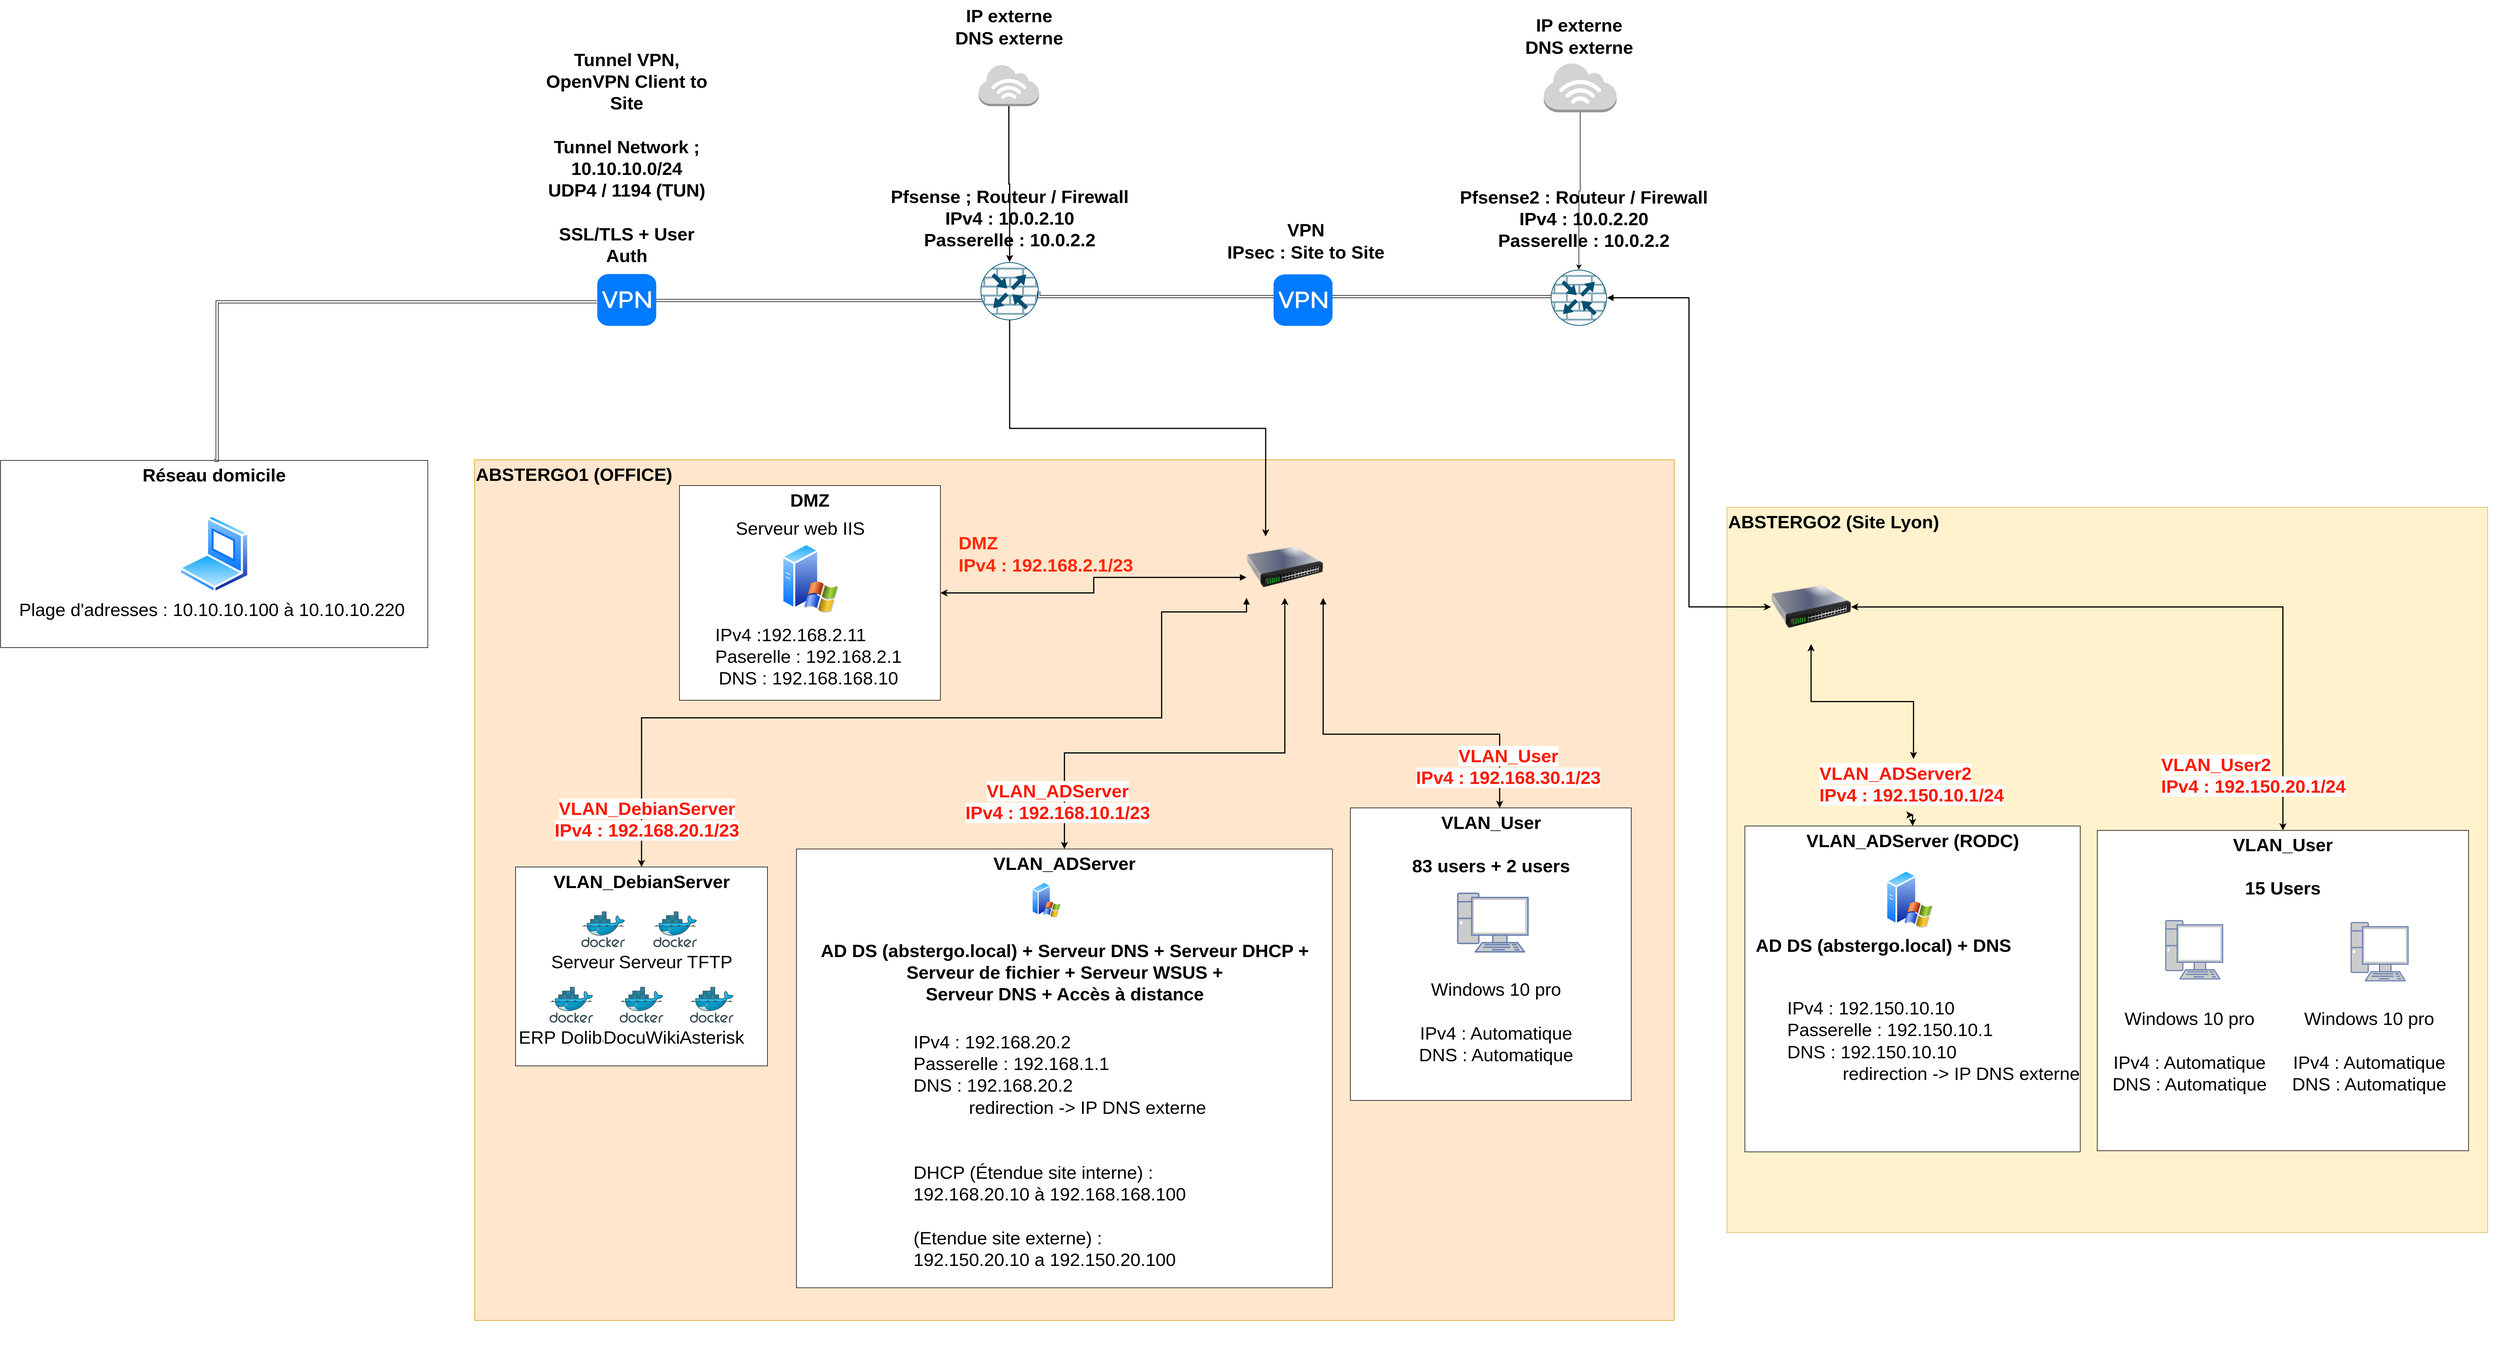 <mxfile version="22.1.11" type="github">
  <diagram name="Page-1" id="MvZi6WjR5LI27vXb7WO2">
    <mxGraphModel dx="7261" dy="3762" grid="1" gridSize="10" guides="1" tooltips="1" connect="1" arrows="1" fold="1" page="1" pageScale="1" pageWidth="827" pageHeight="1169" math="0" shadow="0">
      <root>
        <mxCell id="0" />
        <mxCell id="1" parent="0" />
        <mxCell id="mZaBF571lBJjx8OvWB_--7" value="&lt;font style=&quot;font-size: 31px;&quot;&gt;&lt;b style=&quot;font-size: 31px;&quot;&gt;ABSTERGO1 (OFFICE)&lt;/b&gt;&lt;/font&gt;" style="rounded=0;whiteSpace=wrap;html=1;verticalAlign=top;fillColor=#ffe6cc;strokeColor=#d79b00;align=left;fontSize=31;" parent="1" vertex="1">
          <mxGeometry x="-1000" y="349" width="2050" height="1471" as="geometry" />
        </mxCell>
        <mxCell id="mZaBF571lBJjx8OvWB_--21" style="edgeStyle=orthogonalEdgeStyle;rounded=0;orthogonalLoop=1;jettySize=auto;html=1;entryX=0.5;entryY=0;entryDx=0;entryDy=0;entryPerimeter=0;fontSize=31;strokeWidth=2;" parent="1" source="er851UC71g-c0nVrdtV7-3" target="er851UC71g-c0nVrdtV7-1" edge="1">
          <mxGeometry relative="1" as="geometry">
            <Array as="points" />
          </mxGeometry>
        </mxCell>
        <mxCell id="6ZlObFO1UDX342JjieMF-1" value="" style="group;fontSize=31;" parent="1" vertex="1" connectable="0">
          <mxGeometry x="-1810" y="350" width="730" height="320" as="geometry" />
        </mxCell>
        <mxCell id="mZaBF571lBJjx8OvWB_--22" value="&lt;font style=&quot;font-size: 31px;&quot;&gt;&lt;b style=&quot;font-size: 31px;&quot;&gt;Réseau domicile&lt;/b&gt;&lt;/font&gt;" style="rounded=0;whiteSpace=wrap;html=1;verticalAlign=top;fontSize=31;" parent="6ZlObFO1UDX342JjieMF-1" vertex="1">
          <mxGeometry width="730" height="320" as="geometry" />
        </mxCell>
        <mxCell id="mZaBF571lBJjx8OvWB_--23" value="Plage d&#39;adresses : &lt;font style=&quot;font-size: 31px;&quot;&gt;10.10.10.100 à 10.10.10.220&lt;/font&gt;&amp;nbsp;" style="image;aspect=fixed;perimeter=ellipsePerimeter;html=1;align=center;shadow=0;dashed=0;spacingTop=3;image=img/lib/active_directory/laptop_client.svg;fontSize=31;" parent="6ZlObFO1UDX342JjieMF-1" vertex="1">
          <mxGeometry x="304.697" y="93" width="120.6" height="134" as="geometry" />
        </mxCell>
        <mxCell id="6ZlObFO1UDX342JjieMF-5" value="" style="group;fontSize=31;" parent="1" vertex="1" connectable="0">
          <mxGeometry x="1140" y="430" width="1320" height="1240" as="geometry" />
        </mxCell>
        <mxCell id="mZaBF571lBJjx8OvWB_--40" value="&lt;font style=&quot;font-size: 31px;&quot;&gt;ABSTERGO2 (Site Lyon)&lt;/font&gt;" style="rounded=0;whiteSpace=wrap;html=1;fillColor=#fff2cc;strokeColor=#d6b656;fontSize=31;horizontal=1;verticalAlign=top;align=left;fontStyle=1" parent="6ZlObFO1UDX342JjieMF-5" vertex="1">
          <mxGeometry width="1300" height="1240" as="geometry" />
        </mxCell>
        <mxCell id="mZaBF571lBJjx8OvWB_--6" value="&lt;b style=&quot;font-size: 31px;&quot;&gt;VLAN_ADServer (RODC)&lt;/b&gt;" style="rounded=0;whiteSpace=wrap;html=1;verticalAlign=top;fontSize=31;" parent="6ZlObFO1UDX342JjieMF-5" vertex="1">
          <mxGeometry x="30.701" y="544.932" width="573.023" height="557.05" as="geometry" />
        </mxCell>
        <mxCell id="6ZlObFO1UDX342JjieMF-2" value="" style="group;fontSize=31;" parent="6ZlObFO1UDX342JjieMF-5" vertex="1" connectable="0">
          <mxGeometry x="95.054" y="552.412" width="796.336" height="557.05" as="geometry" />
        </mxCell>
        <mxCell id="6ZlObFO1UDX342JjieMF-23" value="" style="group;fontSize=31;" parent="6ZlObFO1UDX342JjieMF-2" vertex="1" connectable="0">
          <mxGeometry x="16.579" y="83.554" width="402.809" height="389.934" as="geometry" />
        </mxCell>
        <mxCell id="er851UC71g-c0nVrdtV7-41" value="" style="image;aspect=fixed;perimeter=ellipsePerimeter;html=1;align=center;shadow=0;dashed=0;spacingTop=3;image=img/lib/active_directory/windows_server_2.svg;fontSize=31;" parent="6ZlObFO1UDX342JjieMF-23" vertex="1">
          <mxGeometry x="159.588" y="-16.95" width="80.465" height="100.581" as="geometry" />
        </mxCell>
        <mxCell id="er851UC71g-c0nVrdtV7-43" value="IPv4 : 192.150.10.10&lt;br style=&quot;font-size: 31px;&quot;&gt;Passerelle : 192.150.10.1&lt;br style=&quot;font-size: 31px;&quot;&gt;DNS : 192.150.10.10&lt;br style=&quot;font-size: 31px;&quot;&gt;&amp;nbsp; &amp;nbsp; &amp;nbsp; &amp;nbsp; &amp;nbsp; &amp;nbsp;redirection -&amp;gt; IP DNS externe&amp;nbsp; &amp;nbsp; &amp;nbsp; &amp;nbsp; &amp;nbsp; &amp;nbsp;&amp;nbsp;&lt;br style=&quot;font-size: 31px;&quot;&gt;" style="text;html=1;align=left;verticalAlign=middle;resizable=0;points=[];autosize=1;strokeColor=none;fillColor=none;fontSize=31;" parent="6ZlObFO1UDX342JjieMF-2" vertex="1">
          <mxGeometry x="5.475" y="279.201" width="630" height="160" as="geometry" />
        </mxCell>
        <mxCell id="er851UC71g-c0nVrdtV7-42" value="&lt;b style=&quot;font-size: 31px;&quot;&gt;AD DS (abstergo.local) + DNS&lt;/b&gt;" style="text;html=1;align=center;verticalAlign=middle;resizable=0;points=[];autosize=1;strokeColor=none;fillColor=none;fontSize=31;" parent="6ZlObFO1UDX342JjieMF-2" vertex="1">
          <mxGeometry x="-57.616" y="171.801" width="460" height="50" as="geometry" />
        </mxCell>
        <mxCell id="6ZlObFO1UDX342JjieMF-3" value="" style="group;fontSize=31;" parent="6ZlObFO1UDX342JjieMF-5" vertex="1" connectable="0">
          <mxGeometry x="632.802" y="552.42" width="634.419" height="547.58" as="geometry" />
        </mxCell>
        <mxCell id="mZaBF571lBJjx8OvWB_--32" value="&lt;font style=&quot;font-size: 31px;&quot;&gt;&lt;b style=&quot;font-size: 31px;&quot;&gt;VLAN_User&lt;br style=&quot;font-size: 31px;&quot;&gt;&lt;br style=&quot;font-size: 31px;&quot;&gt;15 Users&lt;br style=&quot;font-size: 31px;&quot;&gt;&lt;/b&gt;&lt;/font&gt;" style="rounded=0;whiteSpace=wrap;html=1;verticalAlign=top;fontSize=31;" parent="6ZlObFO1UDX342JjieMF-3" vertex="1">
          <mxGeometry width="634.419" height="547.58" as="geometry" />
        </mxCell>
        <mxCell id="6ZlObFO1UDX342JjieMF-27" value="" style="group;fontSize=31;" parent="6ZlObFO1UDX342JjieMF-3" vertex="1" connectable="0">
          <mxGeometry x="369.991" y="157.576" width="295.003" height="303.432" as="geometry" />
        </mxCell>
        <mxCell id="mZaBF571lBJjx8OvWB_--36" value="" style="fontColor=#0066CC;verticalAlign=top;verticalLabelPosition=bottom;labelPosition=center;align=center;html=1;outlineConnect=0;fillColor=#CCCCCC;strokeColor=#6881B3;gradientColor=none;gradientDirection=north;strokeWidth=2;shape=mxgraph.networks.pc;fontSize=31;" parent="6ZlObFO1UDX342JjieMF-27" vertex="1">
          <mxGeometry x="63.887" width="97.161" height="99.56" as="geometry" />
        </mxCell>
        <mxCell id="6ZlObFO1UDX342JjieMF-28" value="" style="group;fontSize=31;" parent="6ZlObFO1UDX342JjieMF-3" vertex="1" connectable="0">
          <mxGeometry x="53.239" y="154.318" width="295.003" height="308.41" as="geometry" />
        </mxCell>
        <mxCell id="mZaBF571lBJjx8OvWB_--35" value="" style="fontColor=#0066CC;verticalAlign=top;verticalLabelPosition=bottom;labelPosition=center;align=center;html=1;outlineConnect=0;fillColor=#CCCCCC;strokeColor=#6881B3;gradientColor=none;gradientDirection=north;strokeWidth=2;shape=mxgraph.networks.pc;fontSize=31;" parent="6ZlObFO1UDX342JjieMF-28" vertex="1">
          <mxGeometry x="63.887" width="97.161" height="99.56" as="geometry" />
        </mxCell>
        <mxCell id="mZaBF571lBJjx8OvWB_--33" value="Windows 10 pro&lt;br style=&quot;font-size: 31px;&quot;&gt;&lt;br style=&quot;font-size: 31px;&quot;&gt;IPv4 : Automatique&lt;br style=&quot;font-size: 31px;&quot;&gt;DNS : Automatique" style="text;html=1;align=center;verticalAlign=middle;resizable=0;points=[];autosize=1;strokeColor=none;fillColor=none;fontSize=31;" parent="6ZlObFO1UDX342JjieMF-3" vertex="1">
          <mxGeometry x="11.854" y="297.582" width="290" height="160" as="geometry" />
        </mxCell>
        <mxCell id="mZaBF571lBJjx8OvWB_--34" value="Windows 10 pro&lt;br style=&quot;font-size: 31px;&quot;&gt;&lt;br style=&quot;font-size: 31px;&quot;&gt;IPv4 : Automatique&lt;br style=&quot;font-size: 31px;&quot;&gt;DNS : Automatique" style="text;html=1;align=center;verticalAlign=middle;resizable=0;points=[];autosize=1;strokeColor=none;fillColor=none;fontSize=31;" parent="6ZlObFO1UDX342JjieMF-3" vertex="1">
          <mxGeometry x="318.824" y="297.582" width="290" height="160" as="geometry" />
        </mxCell>
        <mxCell id="6ZlObFO1UDX342JjieMF-4" value="" style="group;fontSize=31;" parent="6ZlObFO1UDX342JjieMF-5" vertex="1" connectable="0">
          <mxGeometry x="75.319" y="106.783" width="360.309" height="190.986" as="geometry" />
        </mxCell>
        <mxCell id="er851UC71g-c0nVrdtV7-39" value="" style="image;html=1;image=img/lib/clip_art/networking/Switch_128x128.png;fontSize=31;" parent="6ZlObFO1UDX342JjieMF-4" vertex="1">
          <mxGeometry width="136.923" height="127.324" as="geometry" />
        </mxCell>
        <mxCell id="mZaBF571lBJjx8OvWB_--38" style="edgeStyle=orthogonalEdgeStyle;rounded=0;orthogonalLoop=1;jettySize=auto;html=1;exitX=0.5;exitY=1;exitDx=0;exitDy=0;entryX=0.5;entryY=0;entryDx=0;entryDy=0;fontSize=31;strokeWidth=2;startArrow=classic;startFill=1;" parent="6ZlObFO1UDX342JjieMF-5" source="er851UC71g-c0nVrdtV7-44" target="mZaBF571lBJjx8OvWB_--6" edge="1">
          <mxGeometry relative="1" as="geometry" />
        </mxCell>
        <mxCell id="mZaBF571lBJjx8OvWB_--41" style="edgeStyle=orthogonalEdgeStyle;rounded=0;orthogonalLoop=1;jettySize=auto;html=1;entryX=0.5;entryY=0;entryDx=0;entryDy=0;fontSize=31;strokeWidth=2;startArrow=classic;startFill=1;" parent="6ZlObFO1UDX342JjieMF-5" source="er851UC71g-c0nVrdtV7-39" target="mZaBF571lBJjx8OvWB_--32" edge="1">
          <mxGeometry relative="1" as="geometry" />
        </mxCell>
        <mxCell id="l20Mbu9L8WL3aNmQUQiv-1" value="&lt;font style=&quot;font-size: 31px;&quot; color=&quot;#ff1900&quot;&gt;&lt;b style=&quot;font-size: 31px;&quot;&gt;&lt;span style=&quot;font-family: Helvetica; font-style: normal; font-variant-ligatures: normal; font-variant-caps: normal; letter-spacing: normal; orphans: 2; text-align: center; text-indent: 0px; text-transform: none; widows: 2; word-spacing: 0px; -webkit-text-stroke-width: 0px; background-color: rgb(255, 255, 255); text-decoration-thickness: initial; text-decoration-style: initial; text-decoration-color: initial; float: none; font-size: 31px; display: inline !important;&quot;&gt;VLAN_User2&lt;/span&gt;&lt;br style=&quot;border-color: var(--border-color); font-family: Helvetica; font-style: normal; font-variant-ligatures: normal; font-variant-caps: normal; letter-spacing: normal; orphans: 2; text-indent: 0px; text-transform: none; widows: 2; word-spacing: 0px; -webkit-text-stroke-width: 0px; text-decoration-thickness: initial; text-decoration-style: initial; text-decoration-color: initial; text-align: left; background-color: rgb(251, 251, 251); font-size: 31px;&quot;&gt;&lt;span style=&quot;border-color: var(--border-color); font-family: Helvetica; font-style: normal; font-variant-ligatures: normal; font-variant-caps: normal; letter-spacing: normal; orphans: 2; text-indent: 0px; text-transform: none; widows: 2; word-spacing: 0px; -webkit-text-stroke-width: 0px; text-decoration-thickness: initial; text-decoration-style: initial; text-decoration-color: initial; text-align: left; background-color: rgb(251, 251, 251); font-size: 31px;&quot;&gt;IPv4 : 192.150.20.1/24&lt;/span&gt;&lt;/b&gt;&lt;/font&gt;" style="text;whiteSpace=wrap;html=1;fontSize=31;" parent="6ZlObFO1UDX342JjieMF-5" vertex="1">
          <mxGeometry x="739.997" y="415" width="399.07" height="95.5" as="geometry" />
        </mxCell>
        <mxCell id="n9al3UgwTn0UfieEVqux-14" value="" style="edgeStyle=orthogonalEdgeStyle;rounded=0;orthogonalLoop=1;jettySize=auto;html=1;exitX=0.5;exitY=1;exitDx=0;exitDy=0;entryX=0.5;entryY=0;entryDx=0;entryDy=0;fontSize=31;strokeWidth=2;startArrow=classic;startFill=1;" parent="6ZlObFO1UDX342JjieMF-5" source="er851UC71g-c0nVrdtV7-39" target="er851UC71g-c0nVrdtV7-44" edge="1">
          <mxGeometry relative="1" as="geometry">
            <mxPoint x="1324" y="199" as="sourcePoint" />
            <mxPoint x="1497" y="510" as="targetPoint" />
          </mxGeometry>
        </mxCell>
        <mxCell id="er851UC71g-c0nVrdtV7-44" value="&lt;font style=&quot;font-size: 31px;&quot; color=&quot;#ff1900&quot;&gt;&lt;b style=&quot;font-size: 31px;&quot;&gt;&lt;span style=&quot;font-family: Helvetica; font-style: normal; font-variant-ligatures: normal; font-variant-caps: normal; letter-spacing: normal; orphans: 2; text-align: center; text-indent: 0px; text-transform: none; widows: 2; word-spacing: 0px; -webkit-text-stroke-width: 0px; background-color: rgb(255, 255, 255); text-decoration-thickness: initial; text-decoration-style: initial; text-decoration-color: initial; float: none; font-size: 31px; display: inline !important;&quot;&gt;VLAN_ADServer2&lt;/span&gt;&lt;br style=&quot;border-color: var(--border-color); font-family: Helvetica; font-style: normal; font-variant-ligatures: normal; font-variant-caps: normal; letter-spacing: normal; orphans: 2; text-indent: 0px; text-transform: none; widows: 2; word-spacing: 0px; -webkit-text-stroke-width: 0px; text-decoration-thickness: initial; text-decoration-style: initial; text-decoration-color: initial; text-align: left; background-color: rgb(251, 251, 251); font-size: 31px;&quot;&gt;&lt;span style=&quot;border-color: var(--border-color); font-family: Helvetica; font-style: normal; font-variant-ligatures: normal; font-variant-caps: normal; letter-spacing: normal; orphans: 2; text-indent: 0px; text-transform: none; widows: 2; word-spacing: 0px; -webkit-text-stroke-width: 0px; text-decoration-thickness: initial; text-decoration-style: initial; text-decoration-color: initial; text-align: left; background-color: rgb(251, 251, 251); font-size: 31px;&quot;&gt;IPv4 : 192.150.10.1/24&lt;/span&gt;&lt;/b&gt;&lt;/font&gt;" style="text;whiteSpace=wrap;html=1;fontSize=31;" parent="6ZlObFO1UDX342JjieMF-5" vertex="1">
          <mxGeometry x="155.624" y="430.372" width="326.387" height="95.498" as="geometry" />
        </mxCell>
        <mxCell id="mZaBF571lBJjx8OvWB_--37" style="edgeStyle=orthogonalEdgeStyle;rounded=0;orthogonalLoop=1;jettySize=auto;html=1;exitX=1;exitY=0.5;exitDx=0;exitDy=0;exitPerimeter=0;entryX=0;entryY=0.5;entryDx=0;entryDy=0;fontSize=31;startArrow=block;startFill=1;strokeWidth=2;" parent="1" source="er851UC71g-c0nVrdtV7-30" target="er851UC71g-c0nVrdtV7-39" edge="1">
          <mxGeometry relative="1" as="geometry" />
        </mxCell>
        <mxCell id="6ZlObFO1UDX342JjieMF-32" value="" style="group;fontSize=31;" parent="1" vertex="1" connectable="0">
          <mxGeometry x="827" y="-400" width="165" height="140" as="geometry" />
        </mxCell>
        <mxCell id="er851UC71g-c0nVrdtV7-32" value="" style="outlineConnect=0;dashed=0;verticalLabelPosition=bottom;verticalAlign=top;align=center;html=1;shape=mxgraph.aws3.internet_3;fillColor=#D2D3D3;gradientColor=none;movable=1;resizable=1;rotatable=1;deletable=1;editable=1;locked=0;connectable=1;fontSize=31;" parent="6ZlObFO1UDX342JjieMF-32" vertex="1">
          <mxGeometry y="70" width="124.5" height="85" as="geometry" />
        </mxCell>
        <mxCell id="er851UC71g-c0nVrdtV7-34" value="IP externe&lt;br style=&quot;font-size: 31px;&quot;&gt;DNS externe" style="text;html=1;align=center;verticalAlign=middle;resizable=1;points=[];autosize=1;strokeColor=none;fillColor=none;fontSize=31;fontStyle=1;movable=1;rotatable=1;deletable=1;editable=1;locked=0;connectable=1;" parent="6ZlObFO1UDX342JjieMF-32" vertex="1">
          <mxGeometry x="-45" y="-20" width="210" height="90" as="geometry" />
        </mxCell>
        <mxCell id="6ZlObFO1UDX342JjieMF-34" value="" style="edgeStyle=orthogonalEdgeStyle;rounded=0;orthogonalLoop=1;jettySize=auto;html=1;entryX=-0.01;entryY=0.538;entryDx=0;entryDy=0;entryPerimeter=0;endArrow=none;endFill=0;shape=link;exitX=0.5;exitY=0;exitDx=0;exitDy=0;fontSize=31;" parent="1" source="mZaBF571lBJjx8OvWB_--22" target="mZaBF571lBJjx8OvWB_--28" edge="1">
          <mxGeometry relative="1" as="geometry">
            <Array as="points">
              <mxPoint x="-1440" y="350" />
              <mxPoint x="-1440" y="79" />
            </Array>
            <mxPoint x="-450" y="-80" as="sourcePoint" />
            <mxPoint x="353" y="220" as="targetPoint" />
          </mxGeometry>
        </mxCell>
        <mxCell id="mZaBF571lBJjx8OvWB_--27" style="edgeStyle=orthogonalEdgeStyle;rounded=0;orthogonalLoop=1;jettySize=auto;html=1;entryX=0.5;entryY=0;entryDx=0;entryDy=0;entryPerimeter=0;endArrow=none;endFill=0;shape=link;exitX=0.993;exitY=0.511;exitDx=0;exitDy=0;fontSize=31;exitPerimeter=0;" parent="1" source="mZaBF571lBJjx8OvWB_--28" target="er851UC71g-c0nVrdtV7-1" edge="1">
          <mxGeometry relative="1" as="geometry">
            <Array as="points">
              <mxPoint x="-86" y="77" />
            </Array>
            <mxPoint x="-490.13" y="148" as="sourcePoint" />
            <mxPoint x="2.87" y="-330" as="targetPoint" />
          </mxGeometry>
        </mxCell>
        <mxCell id="6ZlObFO1UDX342JjieMF-38" value="" style="group;fontSize=31;" parent="1" vertex="1" connectable="0">
          <mxGeometry x="-220" y="-90" width="379.5" height="210" as="geometry" />
        </mxCell>
        <mxCell id="Znuveyq6cxUTwlvUA0-G-2" value="" style="group" parent="6ZlObFO1UDX342JjieMF-38" vertex="1" connectable="0">
          <mxGeometry x="-111" y="-24.05" width="490.5" height="224.55" as="geometry" />
        </mxCell>
        <mxCell id="er851UC71g-c0nVrdtV7-1" value="" style="sketch=0;points=[[0.5,0,0],[1,0.5,0],[0.5,1,0],[0,0.5,0],[0.145,0.145,0],[0.856,0.145,0],[0.855,0.856,0],[0.145,0.855,0]];verticalLabelPosition=bottom;html=1;verticalAlign=top;aspect=fixed;align=center;pointerEvents=1;shape=mxgraph.cisco19.rect;prIcon=router_with_firewall;fillColor=#FAFAFA;strokeColor=#005073;fontSize=31;" parent="Znuveyq6cxUTwlvUA0-G-2" vertex="1">
          <mxGeometry x="195.5" y="125.05" width="99.5" height="99.5" as="geometry" />
        </mxCell>
        <mxCell id="yVtWUF_JaeqVQCscmgx5-1" value="&lt;font style=&quot;font-size: 31px;&quot;&gt;&lt;b style=&quot;border-color: var(--border-color); font-size: 31px;&quot;&gt;Pfsense ; Routeur / Firewall&lt;/b&gt;&lt;b style=&quot;font-size: 31px;&quot;&gt;&lt;br style=&quot;font-size: 31px;&quot;&gt;IPv4 : 10.0.2.10&lt;br style=&quot;font-size: 31px;&quot;&gt;Passerelle : 10.0.2.2&lt;/b&gt;&lt;br style=&quot;font-size: 31px;&quot;&gt;&lt;/font&gt;" style="text;html=1;strokeColor=none;fillColor=none;align=center;verticalAlign=middle;whiteSpace=wrap;rounded=0;fontSize=31;" parent="Znuveyq6cxUTwlvUA0-G-2" vertex="1">
          <mxGeometry width="490.5" height="100" as="geometry" />
        </mxCell>
        <mxCell id="er851UC71g-c0nVrdtV7-50" style="edgeStyle=orthogonalEdgeStyle;rounded=0;orthogonalLoop=1;jettySize=auto;html=1;endArrow=none;endFill=0;shape=link;exitX=1;exitY=0.5;exitDx=0;exitDy=0;exitPerimeter=0;entryX=0.5;entryY=1;entryDx=0;entryDy=0;entryPerimeter=0;fontSize=31;strokeWidth=1;" parent="1" source="er851UC71g-c0nVrdtV7-1" target="er851UC71g-c0nVrdtV7-30" edge="1">
          <mxGeometry relative="1" as="geometry">
            <Array as="points">
              <mxPoint x="-36" y="70" />
              <mxPoint x="892" y="70" />
              <mxPoint x="892" y="108" />
            </Array>
            <mxPoint x="430" y="265.0" as="sourcePoint" />
            <mxPoint x="888" y="-222" as="targetPoint" />
          </mxGeometry>
        </mxCell>
        <mxCell id="6ZlObFO1UDX342JjieMF-40" value="" style="group;fontSize=31;" parent="1" vertex="1" connectable="0">
          <mxGeometry x="-170" y="-420" width="240" height="220" as="geometry" />
        </mxCell>
        <mxCell id="6ZlObFO1UDX342JjieMF-37" value="" style="group;fontSize=31;" parent="6ZlObFO1UDX342JjieMF-40" vertex="1" connectable="0">
          <mxGeometry x="11.163" width="189.767" height="164.45" as="geometry" />
        </mxCell>
        <mxCell id="er851UC71g-c0nVrdtV7-3" value="" style="outlineConnect=0;dashed=0;verticalLabelPosition=bottom;verticalAlign=top;align=center;html=1;shape=mxgraph.aws3.internet_3;fillColor=#D2D3D3;gradientColor=none;fontSize=31;" parent="6ZlObFO1UDX342JjieMF-37" vertex="1">
          <mxGeometry x="20.093" y="92.95" width="103.256" height="71.5" as="geometry" />
        </mxCell>
        <mxCell id="n9al3UgwTn0UfieEVqux-7" style="edgeStyle=orthogonalEdgeStyle;rounded=0;orthogonalLoop=1;jettySize=auto;html=1;entryX=0.5;entryY=0;entryDx=0;entryDy=0;startArrow=classic;startFill=1;strokeWidth=2;fontSize=31;" parent="1" source="er851UC71g-c0nVrdtV7-9" target="mZaBF571lBJjx8OvWB_--1" edge="1">
          <mxGeometry relative="1" as="geometry">
            <Array as="points">
              <mxPoint x="384" y="850" />
              <mxPoint x="8" y="850" />
            </Array>
          </mxGeometry>
        </mxCell>
        <mxCell id="er851UC71g-c0nVrdtV7-9" value="" style="image;html=1;image=img/lib/clip_art/networking/Switch_128x128.png;fontSize=31;" parent="1" vertex="1">
          <mxGeometry x="319" y="480" width="131" height="105" as="geometry" />
        </mxCell>
        <mxCell id="NEBlF3I7ez4M1kG7c2lx-2" style="edgeStyle=orthogonalEdgeStyle;rounded=0;orthogonalLoop=1;jettySize=auto;html=1;exitX=0;exitY=1;exitDx=0;exitDy=0;entryX=0.5;entryY=0;entryDx=0;entryDy=0;fontSize=31;startArrow=block;startFill=1;strokeWidth=2;" parent="1" source="er851UC71g-c0nVrdtV7-9" target="fWp4V6kTdG-GsxBKZvSA-1" edge="1">
          <mxGeometry relative="1" as="geometry">
            <Array as="points">
              <mxPoint x="319" y="609" />
              <mxPoint x="174" y="609" />
              <mxPoint x="174" y="790" />
              <mxPoint x="-715" y="790" />
            </Array>
          </mxGeometry>
        </mxCell>
        <mxCell id="mZaBF571lBJjx8OvWB_--11" style="edgeStyle=orthogonalEdgeStyle;rounded=0;orthogonalLoop=1;jettySize=auto;html=1;entryX=1;entryY=0.5;entryDx=0;entryDy=0;fontSize=31;startArrow=block;startFill=1;strokeWidth=2;" parent="1" source="er851UC71g-c0nVrdtV7-9" target="er851UC71g-c0nVrdtV7-15" edge="1">
          <mxGeometry relative="1" as="geometry">
            <Array as="points">
              <mxPoint x="58" y="550" />
              <mxPoint x="58" y="576" />
            </Array>
          </mxGeometry>
        </mxCell>
        <mxCell id="6ZlObFO1UDX342JjieMF-16" value="" style="group;fontSize=31;" parent="1" vertex="1" connectable="0">
          <mxGeometry x="-930" y="960" width="430.5" height="425" as="geometry" />
        </mxCell>
        <mxCell id="6ZlObFO1UDX342JjieMF-15" value="" style="group;fontSize=31;" parent="6ZlObFO1UDX342JjieMF-16" vertex="1" connectable="0">
          <mxGeometry y="85" width="430.5" height="340" as="geometry" />
        </mxCell>
        <mxCell id="fWp4V6kTdG-GsxBKZvSA-1" value="&lt;font style=&quot;font-size: 31px;&quot;&gt;&lt;b style=&quot;font-size: 31px;&quot;&gt;VLAN_DebianServer&lt;br style=&quot;font-size: 31px;&quot;&gt;&lt;/b&gt;&lt;/font&gt;" style="rounded=0;whiteSpace=wrap;html=1;verticalAlign=top;fontSize=31;" parent="6ZlObFO1UDX342JjieMF-15" vertex="1">
          <mxGeometry width="430.5" height="340" as="geometry" />
        </mxCell>
        <mxCell id="6ZlObFO1UDX342JjieMF-14" value="" style="group;fontSize=31;" parent="6ZlObFO1UDX342JjieMF-15" vertex="1" connectable="0">
          <mxGeometry x="58" y="205.0" width="314.51" height="61.1" as="geometry" />
        </mxCell>
        <mxCell id="mZaBF571lBJjx8OvWB_--13" value="&lt;font style=&quot;font-size: 31px;&quot;&gt;ERP Dolibarr&lt;/font&gt;" style="image;sketch=0;aspect=fixed;html=1;points=[];align=center;fontSize=31;image=img/lib/mscae/Docker.svg;" parent="6ZlObFO1UDX342JjieMF-14" vertex="1">
          <mxGeometry y="1.137e-13" width="74.51" height="61.1" as="geometry" />
        </mxCell>
        <mxCell id="mZaBF571lBJjx8OvWB_--14" value="&lt;font style=&quot;font-size: 31px;&quot;&gt;DocuWiki&lt;br style=&quot;font-size: 31px;&quot;&gt;&lt;/font&gt;" style="image;sketch=0;aspect=fixed;html=1;points=[];align=center;fontSize=31;image=img/lib/mscae/Docker.svg;" parent="6ZlObFO1UDX342JjieMF-14" vertex="1">
          <mxGeometry x="120" width="74.51" height="61.1" as="geometry" />
        </mxCell>
        <mxCell id="mZaBF571lBJjx8OvWB_--15" value="&lt;font style=&quot;font-size: 31px;&quot;&gt;Asterisk&lt;br style=&quot;font-size: 31px;&quot;&gt;&lt;/font&gt;" style="image;sketch=0;aspect=fixed;html=1;points=[];align=center;fontSize=31;image=img/lib/mscae/Docker.svg;" parent="6ZlObFO1UDX342JjieMF-14" vertex="1">
          <mxGeometry x="240" width="74.51" height="61.1" as="geometry" />
        </mxCell>
        <mxCell id="n9al3UgwTn0UfieEVqux-2" value="" style="group;fontSize=31;" parent="6ZlObFO1UDX342JjieMF-15" vertex="1" connectable="0">
          <mxGeometry x="58" y="76" width="314.51" height="61.1" as="geometry" />
        </mxCell>
        <mxCell id="n9al3UgwTn0UfieEVqux-3" value="&lt;font style=&quot;font-size: 31px;&quot;&gt;Serveur NFS&lt;/font&gt;" style="image;sketch=0;aspect=fixed;html=1;points=[];align=center;fontSize=31;image=img/lib/mscae/Docker.svg;" parent="n9al3UgwTn0UfieEVqux-2" vertex="1">
          <mxGeometry x="54.5" y="1.137e-13" width="74.51" height="61.1" as="geometry" />
        </mxCell>
        <mxCell id="n9al3UgwTn0UfieEVqux-5" value="&lt;font style=&quot;font-size: 31px;&quot;&gt;Serveur TFTP&lt;br style=&quot;font-size: 31px;&quot;&gt;&lt;/font&gt;" style="image;sketch=0;aspect=fixed;html=1;points=[];align=center;fontSize=31;image=img/lib/mscae/Docker.svg;" parent="n9al3UgwTn0UfieEVqux-2" vertex="1">
          <mxGeometry x="177.5" width="74.51" height="61.1" as="geometry" />
        </mxCell>
        <mxCell id="6ZlObFO1UDX342JjieMF-17" value="" style="group;fontSize=31;" parent="1" vertex="1" connectable="0">
          <mxGeometry x="-400" y="859" width="1120" height="1005.25" as="geometry" />
        </mxCell>
        <mxCell id="mZaBF571lBJjx8OvWB_--18" value="&lt;font style=&quot;font-size: 31px;&quot; color=&quot;#ff1900&quot;&gt;&lt;b style=&quot;font-size: 31px;&quot;&gt;&lt;span style=&quot;font-family: Helvetica; font-style: normal; font-variant-ligatures: normal; font-variant-caps: normal; letter-spacing: normal; orphans: 2; text-indent: 0px; text-transform: none; widows: 2; word-spacing: 0px; -webkit-text-stroke-width: 0px; background-color: rgb(255, 255, 255); text-decoration-thickness: initial; text-decoration-style: initial; text-decoration-color: initial; float: none; font-size: 31px; display: inline !important;&quot;&gt;VLAN_ADServer&lt;/span&gt;&lt;br style=&quot;border-color: var(--border-color); font-family: Helvetica; font-style: normal; font-variant-ligatures: normal; font-variant-caps: normal; letter-spacing: normal; orphans: 2; text-indent: 0px; text-transform: none; widows: 2; word-spacing: 0px; -webkit-text-stroke-width: 0px; text-decoration-thickness: initial; text-decoration-style: initial; text-decoration-color: initial; background-color: rgb(251, 251, 251); font-size: 31px;&quot;&gt;&lt;span style=&quot;border-color: var(--border-color); font-family: Helvetica; font-style: normal; font-variant-ligatures: normal; font-variant-caps: normal; letter-spacing: normal; orphans: 2; text-indent: 0px; text-transform: none; widows: 2; word-spacing: 0px; -webkit-text-stroke-width: 0px; text-decoration-thickness: initial; text-decoration-style: initial; text-decoration-color: initial; background-color: rgb(251, 251, 251); font-size: 31px;&quot;&gt;IPv4 : 192.168.10.1/23&lt;/span&gt;&lt;/b&gt;&lt;/font&gt;" style="text;whiteSpace=wrap;html=1;align=center;fontSize=31;" parent="6ZlObFO1UDX342JjieMF-17" vertex="1">
          <mxGeometry x="0.001" y="31.0" width="793.381" height="61.91" as="geometry" />
        </mxCell>
        <mxCell id="6ZlObFO1UDX342JjieMF-7" value="" style="group;fontSize=31;" parent="6ZlObFO1UDX342JjieMF-17" vertex="1" connectable="0">
          <mxGeometry y="105.25" width="1120" height="900.0" as="geometry" />
        </mxCell>
        <mxCell id="6ZlObFO1UDX342JjieMF-13" value="" style="group;fontSize=31;" parent="6ZlObFO1UDX342JjieMF-7" vertex="1" connectable="0">
          <mxGeometry width="1120" height="750" as="geometry" />
        </mxCell>
        <mxCell id="mZaBF571lBJjx8OvWB_--1" value="&lt;font style=&quot;font-size: 31px;&quot;&gt;&lt;b style=&quot;font-size: 31px;&quot;&gt;VLAN_ADServer&lt;br style=&quot;font-size: 31px;&quot;&gt;&lt;/b&gt;&lt;/font&gt;" style="rounded=0;whiteSpace=wrap;html=1;verticalAlign=top;fontSize=31;" parent="6ZlObFO1UDX342JjieMF-13" vertex="1">
          <mxGeometry x="-50" y="50" width="915.8" height="750" as="geometry" />
        </mxCell>
        <mxCell id="er851UC71g-c0nVrdtV7-7" value="" style="image;aspect=fixed;perimeter=ellipsePerimeter;html=1;align=center;shadow=0;dashed=0;spacingTop=3;image=img/lib/active_directory/windows_server_2.svg;fontSize=31;fontStyle=1" parent="6ZlObFO1UDX342JjieMF-13" vertex="1">
          <mxGeometry x="351.912" y="105.662" width="49.465" height="61.831" as="geometry" />
        </mxCell>
        <mxCell id="er851UC71g-c0nVrdtV7-21" value="IPv4 : 192.168.20.2&lt;br style=&quot;font-size: 31px;&quot;&gt;Passerelle : 192.168.1.1&lt;br style=&quot;font-size: 31px;&quot;&gt;DNS : 192.168.20.2&lt;br style=&quot;font-size: 31px;&quot;&gt;&amp;nbsp; &amp;nbsp; &amp;nbsp; &amp;nbsp; &amp;nbsp; &amp;nbsp;redirection -&amp;gt; IP DNS externe&lt;br style=&quot;font-size: 31px;&quot;&gt;&amp;nbsp; &amp;nbsp; &amp;nbsp; &amp;nbsp; &amp;nbsp; &amp;nbsp; &amp;nbsp; &amp;nbsp; &amp;nbsp; &amp;nbsp; &amp;nbsp; &amp;nbsp; &amp;nbsp; &amp;nbsp;&amp;nbsp; &lt;br style=&quot;font-size: 31px;&quot;&gt;&lt;br style=&quot;font-size: 31px;&quot;&gt;DHCP (Étendue site interne) :&lt;br style=&quot;font-size: 31px;&quot;&gt;192.168.20.10 à 192.168.168.100&lt;br style=&quot;font-size: 31px;&quot;&gt;&lt;br style=&quot;font-size: 31px;&quot;&gt;(Etendue site externe) :&lt;br style=&quot;font-size: 31px;&quot;&gt;192.150.20.10 a 192.150.20.100" style="text;html=1;align=left;verticalAlign=middle;resizable=0;points=[];autosize=1;strokeColor=none;fillColor=none;fontSize=31;" parent="6ZlObFO1UDX342JjieMF-13" vertex="1">
          <mxGeometry x="147.903" y="355.752" width="520" height="420" as="geometry" />
        </mxCell>
        <mxCell id="er851UC71g-c0nVrdtV7-8" value="&lt;b style=&quot;font-size: 31px;&quot;&gt;AD DS (abstergo.local) + Serveur DNS + Serveur DHCP + &lt;br style=&quot;font-size: 31px;&quot;&gt;Serveur de fichier + Serveur WSUS + &lt;br style=&quot;font-size: 31px;&quot;&gt;Serveur DNS + Accès à distance&lt;/b&gt;" style="text;html=1;align=center;verticalAlign=middle;resizable=0;points=[];autosize=1;strokeColor=none;fillColor=none;fontSize=31;" parent="6ZlObFO1UDX342JjieMF-13" vertex="1">
          <mxGeometry x="-22.097" y="195.753" width="860" height="130" as="geometry" />
        </mxCell>
        <mxCell id="6ZlObFO1UDX342JjieMF-18" value="" style="group;fontSize=31;" parent="1" vertex="1" connectable="0">
          <mxGeometry x="546.5" y="859" width="445" height="585" as="geometry" />
        </mxCell>
        <mxCell id="mZaBF571lBJjx8OvWB_--4" style="edgeStyle=orthogonalEdgeStyle;rounded=0;orthogonalLoop=1;jettySize=auto;html=1;exitX=1;exitY=1;exitDx=0;exitDy=0;entryX=0.477;entryY=0.004;entryDx=0;entryDy=0;fontSize=31;startArrow=block;startFill=1;entryPerimeter=0;strokeWidth=2;" parent="6ZlObFO1UDX342JjieMF-18" source="er851UC71g-c0nVrdtV7-9" edge="1">
          <mxGeometry relative="1" as="geometry">
            <Array as="points">
              <mxPoint x="-96" y="-41" />
              <mxPoint x="205" y="-41" />
            </Array>
            <mxPoint x="-142.5" y="-161.36" as="sourcePoint" />
            <mxPoint x="205.11" y="85.0" as="targetPoint" />
          </mxGeometry>
        </mxCell>
        <mxCell id="6ZlObFO1UDX342JjieMF-11" value="" style="group;fontSize=31;" parent="6ZlObFO1UDX342JjieMF-18" vertex="1" connectable="0">
          <mxGeometry y="85" width="445" height="500" as="geometry" />
        </mxCell>
        <mxCell id="mZaBF571lBJjx8OvWB_--3" value="&lt;font style=&quot;font-size: 31px;&quot;&gt;&lt;b style=&quot;font-size: 31px;&quot;&gt;VLAN_User&lt;br style=&quot;font-size: 31px;&quot;&gt;&lt;br style=&quot;font-size: 31px;&quot;&gt;83 users + 2 users&lt;br style=&quot;font-size: 31px;&quot;&gt;&lt;/b&gt;&lt;/font&gt;" style="rounded=0;whiteSpace=wrap;html=1;verticalAlign=top;fontSize=31;" parent="6ZlObFO1UDX342JjieMF-11" vertex="1">
          <mxGeometry x="-50" width="480" height="500" as="geometry" />
        </mxCell>
        <mxCell id="6ZlObFO1UDX342JjieMF-10" value="" style="group;fontSize=31;rotation=90;" parent="6ZlObFO1UDX342JjieMF-11" vertex="1" connectable="0">
          <mxGeometry x="-6.5" y="156" width="260" height="180" as="geometry" />
        </mxCell>
        <mxCell id="mZaBF571lBJjx8OvWB_--24" value="" style="fontColor=#0066CC;verticalAlign=top;verticalLabelPosition=bottom;labelPosition=center;align=center;html=1;outlineConnect=0;fillColor=#CCCCCC;strokeColor=#6881B3;gradientColor=none;gradientDirection=north;strokeWidth=2;shape=mxgraph.networks.pc;fontSize=31;" parent="6ZlObFO1UDX342JjieMF-10" vertex="1">
          <mxGeometry x="140" y="-10" width="120" height="100" as="geometry" />
        </mxCell>
        <mxCell id="er851UC71g-c0nVrdtV7-24" value="Windows 10 pro&lt;br style=&quot;font-size: 31px;&quot;&gt;&lt;br style=&quot;font-size: 31px;&quot;&gt;IPv4 : Automatique&lt;br style=&quot;font-size: 31px;&quot;&gt;DNS : Automatique" style="text;html=1;align=center;verticalAlign=middle;resizable=0;points=[];autosize=1;strokeColor=none;fillColor=none;fontSize=31;" parent="6ZlObFO1UDX342JjieMF-11" vertex="1">
          <mxGeometry x="53.5" y="286" width="290" height="160" as="geometry" />
        </mxCell>
        <mxCell id="6ZlObFO1UDX342JjieMF-22" value="" style="group;fontSize=31;" parent="1" vertex="1" connectable="0">
          <mxGeometry x="-520" y="410" width="720" height="279" as="geometry" />
        </mxCell>
        <mxCell id="er851UC71g-c0nVrdtV7-19" value="&lt;font style=&quot;font-size: 31px;&quot; color=&quot;#ff2908&quot;&gt;&lt;b style=&quot;font-size: 31px;&quot;&gt;DMZ &lt;br style=&quot;font-size: 31px;&quot;&gt;IPv4 : 192.168.2.1/23&lt;/b&gt;&lt;/font&gt;" style="text;html=1;align=left;verticalAlign=middle;resizable=0;points=[];autosize=1;strokeColor=none;fillColor=none;fontSize=31;" parent="6ZlObFO1UDX342JjieMF-22" vertex="1">
          <mxGeometry x="345.366" y="54.587" width="320" height="90" as="geometry" />
        </mxCell>
        <mxCell id="n9al3UgwTn0UfieEVqux-11" style="edgeStyle=orthogonalEdgeStyle;rounded=0;orthogonalLoop=1;jettySize=auto;html=1;entryX=0.5;entryY=0;entryDx=0;entryDy=0;entryPerimeter=0;" parent="1" source="er851UC71g-c0nVrdtV7-32" target="er851UC71g-c0nVrdtV7-30" edge="1">
          <mxGeometry relative="1" as="geometry" />
        </mxCell>
        <mxCell id="mZaBF571lBJjx8OvWB_--16" value="&lt;font style=&quot;font-size: 31px;&quot; color=&quot;#ff1900&quot;&gt;&lt;b style=&quot;font-size: 31px;&quot;&gt;&lt;span style=&quot;font-family: Helvetica; font-style: normal; font-variant-ligatures: normal; font-variant-caps: normal; letter-spacing: normal; orphans: 2; text-indent: 0px; text-transform: none; widows: 2; word-spacing: 0px; -webkit-text-stroke-width: 0px; background-color: rgb(255, 255, 255); text-decoration-thickness: initial; text-decoration-style: initial; text-decoration-color: initial; float: none; font-size: 31px; display: inline !important;&quot;&gt;VLAN_DebianServer&lt;/span&gt;&lt;br style=&quot;border-color: var(--border-color); font-family: Helvetica; font-style: normal; font-variant-ligatures: normal; font-variant-caps: normal; letter-spacing: normal; orphans: 2; text-indent: 0px; text-transform: none; widows: 2; word-spacing: 0px; -webkit-text-stroke-width: 0px; text-decoration-thickness: initial; text-decoration-style: initial; text-decoration-color: initial; background-color: rgb(251, 251, 251); font-size: 31px;&quot;&gt;&lt;span style=&quot;border-color: var(--border-color); font-family: Helvetica; font-style: normal; font-variant-ligatures: normal; font-variant-caps: normal; letter-spacing: normal; orphans: 2; text-indent: 0px; text-transform: none; widows: 2; word-spacing: 0px; -webkit-text-stroke-width: 0px; text-decoration-thickness: initial; text-decoration-style: initial; text-decoration-color: initial; background-color: rgb(251, 251, 251); font-size: 31px;&quot;&gt;IPv4 : 192.168.20.1/23&lt;/span&gt;&lt;/b&gt;&lt;/font&gt;" style="text;whiteSpace=wrap;html=1;align=center;fontSize=31;" parent="1" vertex="1">
          <mxGeometry x="-912.5" y="920" width="413" height="50" as="geometry" />
        </mxCell>
        <mxCell id="mZaBF571lBJjx8OvWB_--19" value="&lt;font style=&quot;font-size: 31px;&quot; color=&quot;#ff1900&quot;&gt;&lt;b style=&quot;font-size: 31px;&quot;&gt;&lt;span style=&quot;font-family: Helvetica; font-style: normal; font-variant-ligatures: normal; font-variant-caps: normal; letter-spacing: normal; orphans: 2; text-indent: 0px; text-transform: none; widows: 2; word-spacing: 0px; -webkit-text-stroke-width: 0px; background-color: rgb(255, 255, 255); text-decoration-thickness: initial; text-decoration-style: initial; text-decoration-color: initial; float: none; font-size: 31px; display: inline !important;&quot;&gt;VLAN_User&lt;/span&gt;&lt;br style=&quot;border-color: var(--border-color); font-family: Helvetica; font-style: normal; font-variant-ligatures: normal; font-variant-caps: normal; letter-spacing: normal; orphans: 2; text-indent: 0px; text-transform: none; widows: 2; word-spacing: 0px; -webkit-text-stroke-width: 0px; text-decoration-thickness: initial; text-decoration-style: initial; text-decoration-color: initial; background-color: rgb(251, 251, 251); font-size: 31px;&quot;&gt;&lt;span style=&quot;border-color: var(--border-color); font-family: Helvetica; font-style: normal; font-variant-ligatures: normal; font-variant-caps: normal; letter-spacing: normal; orphans: 2; text-indent: 0px; text-transform: none; widows: 2; word-spacing: 0px; -webkit-text-stroke-width: 0px; text-decoration-thickness: initial; text-decoration-style: initial; text-decoration-color: initial; background-color: rgb(251, 251, 251); font-size: 31px;&quot;&gt;IPv4 : 192.168.30.1/23&lt;/span&gt;&lt;/b&gt;&lt;/font&gt;" style="text;whiteSpace=wrap;html=1;align=center;fontSize=31;" parent="1" vertex="1">
          <mxGeometry x="560" y="830" width="413" height="50" as="geometry" />
        </mxCell>
        <mxCell id="6ZlObFO1UDX342JjieMF-21" value="" style="group;fontSize=31;" parent="1" vertex="1" connectable="0">
          <mxGeometry x="-650" y="393" width="530" height="367" as="geometry" />
        </mxCell>
        <mxCell id="er851UC71g-c0nVrdtV7-15" value="&lt;font style=&quot;font-size: 31px;&quot;&gt;&lt;b style=&quot;font-size: 31px;&quot;&gt;DMZ&lt;/b&gt;&lt;/font&gt;" style="rounded=0;whiteSpace=wrap;html=1;verticalAlign=top;fontSize=31;" parent="6ZlObFO1UDX342JjieMF-21" vertex="1">
          <mxGeometry width="445.952" height="367" as="geometry" />
        </mxCell>
        <mxCell id="6ZlObFO1UDX342JjieMF-20" value="" style="group;fontSize=31;" parent="6ZlObFO1UDX342JjieMF-21" vertex="1" connectable="0">
          <mxGeometry x="123.193" y="63.826" width="406.807" height="287.217" as="geometry" />
        </mxCell>
        <mxCell id="er851UC71g-c0nVrdtV7-16" value="Serveur web IIS" style="text;html=1;align=center;verticalAlign=middle;resizable=0;points=[];autosize=1;strokeColor=none;fillColor=none;fontSize=31;" parent="6ZlObFO1UDX342JjieMF-20" vertex="1">
          <mxGeometry x="-37.61" y="-15.957" width="240" height="50" as="geometry" />
        </mxCell>
        <mxCell id="er851UC71g-c0nVrdtV7-17" value="&lt;div style=&quot;text-align: left; font-size: 31px;&quot;&gt;&lt;span style=&quot;background-color: initial; font-size: 31px;&quot;&gt;IPv4 :192.168.2.11&lt;/span&gt;&lt;/div&gt;Paserelle : 192.168.2.1&lt;br style=&quot;font-size: 31px;&quot;&gt;DNS : 192.168.168.10" style="text;html=1;align=center;verticalAlign=middle;resizable=0;points=[];autosize=1;strokeColor=none;fillColor=none;fontSize=31;" parent="6ZlObFO1UDX342JjieMF-20" vertex="1">
          <mxGeometry x="-73.194" y="163.173" width="340" height="130" as="geometry" />
        </mxCell>
        <mxCell id="er851UC71g-c0nVrdtV7-14" value="" style="image;aspect=fixed;perimeter=ellipsePerimeter;html=1;align=center;shadow=0;dashed=0;spacingTop=3;image=img/lib/active_directory/windows_server_2.svg;fontSize=31;" parent="6ZlObFO1UDX342JjieMF-21" vertex="1">
          <mxGeometry x="174.323" y="96.996" width="97.31" height="121.63" as="geometry" />
        </mxCell>
        <mxCell id="n9al3UgwTn0UfieEVqux-13" style="edgeStyle=orthogonalEdgeStyle;rounded=0;orthogonalLoop=1;jettySize=auto;html=1;exitX=0.5;exitY=1;exitDx=0;exitDy=0;exitPerimeter=0;entryX=0.25;entryY=0;entryDx=0;entryDy=0;strokeWidth=2;" parent="1" source="er851UC71g-c0nVrdtV7-1" target="er851UC71g-c0nVrdtV7-9" edge="1">
          <mxGeometry relative="1" as="geometry" />
        </mxCell>
        <mxCell id="Znuveyq6cxUTwlvUA0-G-1" value="" style="group" parent="1" vertex="1" connectable="0">
          <mxGeometry x="-890" y="-360" width="300.01" height="480" as="geometry" />
        </mxCell>
        <mxCell id="6ZlObFO1UDX342JjieMF-47" value="" style="group;fontSize=31;" parent="Znuveyq6cxUTwlvUA0-G-1" vertex="1" connectable="0">
          <mxGeometry x="0.01" y="219" width="300" height="261" as="geometry" />
        </mxCell>
        <mxCell id="6ZlObFO1UDX342JjieMF-35" value="" style="group;fontSize=31;" parent="6ZlObFO1UDX342JjieMF-47" vertex="1" connectable="0">
          <mxGeometry x="99.62" y="172.32" width="100.75" height="88.68" as="geometry" />
        </mxCell>
        <mxCell id="mZaBF571lBJjx8OvWB_--28" value="" style="html=1;strokeWidth=1;shadow=0;dashed=0;shape=mxgraph.ios7.misc.vpn;fillColor=#007AFF;strokeColor=none;buttonText=;strokeColor2=#222222;fontColor=#222222;fontSize=31;verticalLabelPosition=bottom;verticalAlign=top;align=center;sketch=0;" parent="6ZlObFO1UDX342JjieMF-35" vertex="1">
          <mxGeometry width="100.75" height="88.68" as="geometry" />
        </mxCell>
        <mxCell id="mZaBF571lBJjx8OvWB_--29" value="&lt;b style=&quot;font-size: 31px;&quot;&gt;&lt;font style=&quot;font-size: 31px;&quot;&gt;Tunnel VPN, OpenVPN Client to Site&lt;br style=&quot;font-size: 31px;&quot;&gt;&lt;br style=&quot;font-size: 31px;&quot;&gt;Tunnel Network ; 10.10.10.0/24&lt;br style=&quot;font-size: 31px;&quot;&gt;UDP4 / 1194 (TUN)&lt;br style=&quot;font-size: 31px;&quot;&gt;&lt;br style=&quot;font-size: 31px;&quot;&gt;SSL/TLS + User Auth&lt;br style=&quot;font-size: 31px;&quot;&gt;&lt;br style=&quot;font-size: 31px;&quot;&gt;&lt;br style=&quot;font-size: 31px;&quot;&gt;&lt;/font&gt;&lt;/b&gt;" style="text;html=1;strokeColor=none;fillColor=none;align=center;verticalAlign=top;whiteSpace=wrap;rounded=0;fontSize=31;" parent="Znuveyq6cxUTwlvUA0-G-1" vertex="1">
          <mxGeometry width="300" height="130" as="geometry" />
        </mxCell>
        <mxCell id="6ZlObFO1UDX342JjieMF-39" value="" style="group;fontSize=31;" parent="1" vertex="1" connectable="0">
          <mxGeometry x="320" y="-40.5" width="245" height="160.5" as="geometry" />
        </mxCell>
        <mxCell id="mZaBF571lBJjx8OvWB_--30" value="" style="html=1;strokeWidth=1;shadow=0;dashed=0;shape=mxgraph.ios7.misc.vpn;fillColor=#007AFF;strokeColor=none;buttonText=;strokeColor2=#222222;fontColor=#222222;fontSize=31;verticalLabelPosition=bottom;verticalAlign=top;align=center;sketch=0;" parent="6ZlObFO1UDX342JjieMF-39" vertex="1">
          <mxGeometry x="45.25" y="72.5" width="100.75" height="88" as="geometry" />
        </mxCell>
        <mxCell id="er851UC71g-c0nVrdtV7-52" value="VPN &lt;br style=&quot;font-size: 31px;&quot;&gt;IPsec : Site to Site" style="text;html=1;align=center;verticalAlign=middle;resizable=0;points=[];autosize=1;strokeColor=none;fillColor=none;fontSize=31;fontStyle=1" parent="6ZlObFO1UDX342JjieMF-39" vertex="1">
          <mxGeometry x="-45" y="-29.5" width="290" height="90" as="geometry" />
        </mxCell>
        <mxCell id="Znuveyq6cxUTwlvUA0-G-4" value="" style="group" parent="1" vertex="1" connectable="0">
          <mxGeometry x="670" y="-128" width="450" height="248" as="geometry" />
        </mxCell>
        <mxCell id="6ZlObFO1UDX342JjieMF-31" value="" style="group;fontSize=31;" parent="Znuveyq6cxUTwlvUA0-G-4" vertex="1" connectable="0">
          <mxGeometry x="75" y="72" width="375" height="176" as="geometry" />
        </mxCell>
        <mxCell id="er851UC71g-c0nVrdtV7-30" value="" style="sketch=0;points=[[0.5,0,0],[1,0.5,0],[0.5,1,0],[0,0.5,0],[0.145,0.145,0],[0.856,0.145,0],[0.855,0.856,0],[0.145,0.855,0]];verticalLabelPosition=bottom;html=1;verticalAlign=top;aspect=fixed;align=center;pointerEvents=1;shape=mxgraph.cisco19.rect;prIcon=router_with_firewall;fillColor=#FAFAFA;strokeColor=#005073;fontSize=31;" parent="6ZlObFO1UDX342JjieMF-31" vertex="1">
          <mxGeometry x="94" y="80" width="96" height="96" as="geometry" />
        </mxCell>
        <mxCell id="er851UC71g-c0nVrdtV7-31" value="&lt;font style=&quot;font-size: 31px;&quot;&gt;Pfsense2 : Routeur / Firewall&lt;br style=&quot;font-size: 31px;&quot;&gt;IPv4 : 10.0.2.20&lt;br style=&quot;font-size: 31px;&quot;&gt;Passerelle : 10.0.2.2&lt;br style=&quot;font-size: 31px;&quot;&gt;&lt;/font&gt;" style="text;html=1;align=center;verticalAlign=middle;resizable=0;points=[];autosize=1;strokeColor=none;fillColor=none;fontSize=31;fontStyle=1" parent="Znuveyq6cxUTwlvUA0-G-4" vertex="1">
          <mxGeometry width="450" height="130" as="geometry" />
        </mxCell>
        <mxCell id="er851UC71g-c0nVrdtV7-6" value="&lt;font style=&quot;font-size: 31px;&quot;&gt;&lt;b&gt;IP externe&lt;br style=&quot;font-size: 31px;&quot;&gt;DNS externe&lt;/b&gt;&lt;/font&gt;" style="text;html=1;align=center;verticalAlign=middle;resizable=0;points=[];autosize=1;strokeColor=none;fillColor=none;fontSize=31;" parent="1" vertex="1">
          <mxGeometry x="-192.116" y="-436.5" width="210" height="90" as="geometry" />
        </mxCell>
      </root>
    </mxGraphModel>
  </diagram>
</mxfile>
